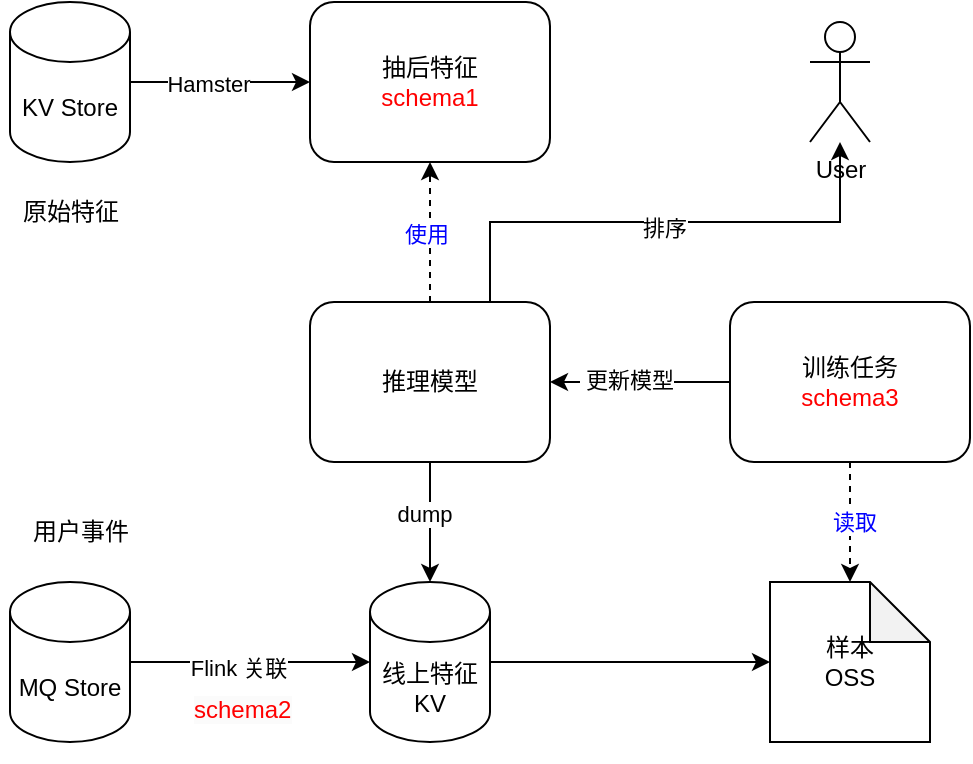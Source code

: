<mxfile version="24.8.4">
  <diagram name="Page-1" id="qXRbhmsQQ-WjkEqmQHUM">
    <mxGraphModel dx="1026" dy="651" grid="1" gridSize="10" guides="1" tooltips="1" connect="1" arrows="1" fold="1" page="1" pageScale="1" pageWidth="850" pageHeight="1100" math="0" shadow="0">
      <root>
        <mxCell id="0" />
        <mxCell id="1" parent="0" />
        <mxCell id="yvtifQjkQSGxJQIHdGsD-57" value="" style="edgeStyle=orthogonalEdgeStyle;rounded=0;orthogonalLoop=1;jettySize=auto;html=1;" edge="1" parent="1" source="yvtifQjkQSGxJQIHdGsD-2" target="yvtifQjkQSGxJQIHdGsD-6">
          <mxGeometry relative="1" as="geometry" />
        </mxCell>
        <mxCell id="yvtifQjkQSGxJQIHdGsD-59" value="Hamster" style="edgeLabel;html=1;align=center;verticalAlign=middle;resizable=0;points=[];" vertex="1" connectable="0" parent="yvtifQjkQSGxJQIHdGsD-57">
          <mxGeometry x="-0.133" y="-1" relative="1" as="geometry">
            <mxPoint as="offset" />
          </mxGeometry>
        </mxCell>
        <mxCell id="yvtifQjkQSGxJQIHdGsD-2" value="KV Store" style="shape=cylinder3;whiteSpace=wrap;html=1;boundedLbl=1;backgroundOutline=1;size=15;" vertex="1" parent="1">
          <mxGeometry x="210" y="220" width="60" height="80" as="geometry" />
        </mxCell>
        <mxCell id="yvtifQjkQSGxJQIHdGsD-4" value="原始特征" style="text;html=1;align=center;verticalAlign=middle;resizable=0;points=[];autosize=1;strokeColor=none;fillColor=none;" vertex="1" parent="1">
          <mxGeometry x="205" y="310" width="70" height="30" as="geometry" />
        </mxCell>
        <mxCell id="yvtifQjkQSGxJQIHdGsD-6" value="抽后特征&lt;div&gt;&lt;font color=&quot;#ff0000&quot;&gt;schema1&lt;/font&gt;&lt;/div&gt;" style="rounded=1;whiteSpace=wrap;html=1;" vertex="1" parent="1">
          <mxGeometry x="360" y="220" width="120" height="80" as="geometry" />
        </mxCell>
        <mxCell id="yvtifQjkQSGxJQIHdGsD-13" style="edgeStyle=orthogonalEdgeStyle;rounded=0;orthogonalLoop=1;jettySize=auto;html=1;exitX=0.5;exitY=0;exitDx=0;exitDy=0;entryX=0.5;entryY=1;entryDx=0;entryDy=0;dashed=1;" edge="1" parent="1" source="yvtifQjkQSGxJQIHdGsD-12" target="yvtifQjkQSGxJQIHdGsD-6">
          <mxGeometry relative="1" as="geometry" />
        </mxCell>
        <mxCell id="yvtifQjkQSGxJQIHdGsD-14" value="&lt;font color=&quot;#0000ff&quot;&gt;使用&lt;/font&gt;" style="edgeLabel;html=1;align=center;verticalAlign=middle;resizable=0;points=[];" vertex="1" connectable="0" parent="yvtifQjkQSGxJQIHdGsD-13">
          <mxGeometry x="-0.025" y="2" relative="1" as="geometry">
            <mxPoint as="offset" />
          </mxGeometry>
        </mxCell>
        <mxCell id="yvtifQjkQSGxJQIHdGsD-17" style="edgeStyle=orthogonalEdgeStyle;rounded=0;orthogonalLoop=1;jettySize=auto;html=1;exitX=0.5;exitY=1;exitDx=0;exitDy=0;entryX=0.5;entryY=0;entryDx=0;entryDy=0;" edge="1" parent="1" source="yvtifQjkQSGxJQIHdGsD-12">
          <mxGeometry relative="1" as="geometry">
            <mxPoint x="420" y="510" as="targetPoint" />
          </mxGeometry>
        </mxCell>
        <mxCell id="yvtifQjkQSGxJQIHdGsD-39" value="dump" style="edgeLabel;html=1;align=center;verticalAlign=middle;resizable=0;points=[];" vertex="1" connectable="0" parent="yvtifQjkQSGxJQIHdGsD-17">
          <mxGeometry x="-0.16" y="-3" relative="1" as="geometry">
            <mxPoint as="offset" />
          </mxGeometry>
        </mxCell>
        <mxCell id="yvtifQjkQSGxJQIHdGsD-38" style="edgeStyle=orthogonalEdgeStyle;rounded=0;orthogonalLoop=1;jettySize=auto;html=1;exitX=0.75;exitY=0;exitDx=0;exitDy=0;" edge="1" parent="1" source="yvtifQjkQSGxJQIHdGsD-12" target="yvtifQjkQSGxJQIHdGsD-27">
          <mxGeometry relative="1" as="geometry">
            <mxPoint x="590" y="300" as="targetPoint" />
          </mxGeometry>
        </mxCell>
        <mxCell id="yvtifQjkQSGxJQIHdGsD-44" value="排序" style="edgeLabel;html=1;align=center;verticalAlign=middle;resizable=0;points=[];" vertex="1" connectable="0" parent="yvtifQjkQSGxJQIHdGsD-38">
          <mxGeometry x="-0.016" y="-2" relative="1" as="geometry">
            <mxPoint x="1" y="1" as="offset" />
          </mxGeometry>
        </mxCell>
        <mxCell id="yvtifQjkQSGxJQIHdGsD-12" value="推理模型" style="rounded=1;whiteSpace=wrap;html=1;" vertex="1" parent="1">
          <mxGeometry x="360" y="370" width="120" height="80" as="geometry" />
        </mxCell>
        <mxCell id="yvtifQjkQSGxJQIHdGsD-27" value="User" style="shape=umlActor;verticalLabelPosition=bottom;verticalAlign=top;html=1;outlineConnect=0;" vertex="1" parent="1">
          <mxGeometry x="610" y="230" width="30" height="60" as="geometry" />
        </mxCell>
        <mxCell id="yvtifQjkQSGxJQIHdGsD-30" value="&lt;span style=&quot;color: rgb(255, 0, 0); font-family: Helvetica; font-size: 12px; font-style: normal; font-variant-ligatures: normal; font-variant-caps: normal; font-weight: 400; letter-spacing: normal; orphans: 2; text-align: center; text-indent: 0px; text-transform: none; widows: 2; word-spacing: 0px; -webkit-text-stroke-width: 0px; white-space: normal; background-color: rgb(251, 251, 251); text-decoration-thickness: initial; text-decoration-style: initial; text-decoration-color: initial; display: inline !important; float: none;&quot;&gt;schema2&lt;/span&gt;" style="text;whiteSpace=wrap;html=1;" vertex="1" parent="1">
          <mxGeometry x="300" y="560" width="80" height="40" as="geometry" />
        </mxCell>
        <mxCell id="yvtifQjkQSGxJQIHdGsD-37" value="" style="edgeStyle=orthogonalEdgeStyle;rounded=0;orthogonalLoop=1;jettySize=auto;html=1;" edge="1" parent="1" source="yvtifQjkQSGxJQIHdGsD-32" target="yvtifQjkQSGxJQIHdGsD-12">
          <mxGeometry relative="1" as="geometry" />
        </mxCell>
        <mxCell id="yvtifQjkQSGxJQIHdGsD-40" value="&amp;nbsp;更新模型" style="edgeLabel;html=1;align=center;verticalAlign=middle;resizable=0;points=[];" vertex="1" connectable="0" parent="yvtifQjkQSGxJQIHdGsD-37">
          <mxGeometry x="0.156" y="-1" relative="1" as="geometry">
            <mxPoint as="offset" />
          </mxGeometry>
        </mxCell>
        <mxCell id="yvtifQjkQSGxJQIHdGsD-32" value="训练任务&lt;div&gt;&lt;span style=&quot;color: rgb(255, 0, 0);&quot;&gt;schema3&lt;/span&gt;&lt;br&gt;&lt;/div&gt;" style="rounded=1;whiteSpace=wrap;html=1;" vertex="1" parent="1">
          <mxGeometry x="570" y="370" width="120" height="80" as="geometry" />
        </mxCell>
        <mxCell id="yvtifQjkQSGxJQIHdGsD-56" value="" style="edgeStyle=orthogonalEdgeStyle;rounded=0;orthogonalLoop=1;jettySize=auto;html=1;" edge="1" parent="1" source="yvtifQjkQSGxJQIHdGsD-47" target="yvtifQjkQSGxJQIHdGsD-49">
          <mxGeometry relative="1" as="geometry" />
        </mxCell>
        <mxCell id="yvtifQjkQSGxJQIHdGsD-60" value="Flink 关联" style="edgeLabel;html=1;align=center;verticalAlign=middle;resizable=0;points=[];" vertex="1" connectable="0" parent="yvtifQjkQSGxJQIHdGsD-56">
          <mxGeometry x="-0.1" y="-3" relative="1" as="geometry">
            <mxPoint as="offset" />
          </mxGeometry>
        </mxCell>
        <mxCell id="yvtifQjkQSGxJQIHdGsD-47" value="MQ Store" style="shape=cylinder3;whiteSpace=wrap;html=1;boundedLbl=1;backgroundOutline=1;size=15;" vertex="1" parent="1">
          <mxGeometry x="210" y="510" width="60" height="80" as="geometry" />
        </mxCell>
        <mxCell id="yvtifQjkQSGxJQIHdGsD-48" value="用户事件" style="text;html=1;align=center;verticalAlign=middle;resizable=0;points=[];autosize=1;strokeColor=none;fillColor=none;" vertex="1" parent="1">
          <mxGeometry x="210" y="470" width="70" height="30" as="geometry" />
        </mxCell>
        <mxCell id="yvtifQjkQSGxJQIHdGsD-52" value="" style="edgeStyle=orthogonalEdgeStyle;rounded=0;orthogonalLoop=1;jettySize=auto;html=1;" edge="1" parent="1" source="yvtifQjkQSGxJQIHdGsD-49" target="yvtifQjkQSGxJQIHdGsD-51">
          <mxGeometry relative="1" as="geometry" />
        </mxCell>
        <mxCell id="yvtifQjkQSGxJQIHdGsD-49" value="线上特征KV" style="shape=cylinder3;whiteSpace=wrap;html=1;boundedLbl=1;backgroundOutline=1;size=15;" vertex="1" parent="1">
          <mxGeometry x="390" y="510" width="60" height="80" as="geometry" />
        </mxCell>
        <mxCell id="yvtifQjkQSGxJQIHdGsD-51" value="样本&lt;div&gt;OSS&lt;/div&gt;" style="shape=note;whiteSpace=wrap;html=1;backgroundOutline=1;darkOpacity=0.05;" vertex="1" parent="1">
          <mxGeometry x="590" y="510" width="80" height="80" as="geometry" />
        </mxCell>
        <mxCell id="yvtifQjkQSGxJQIHdGsD-53" style="edgeStyle=orthogonalEdgeStyle;rounded=0;orthogonalLoop=1;jettySize=auto;html=1;exitX=0.5;exitY=1;exitDx=0;exitDy=0;entryX=0.5;entryY=0;entryDx=0;entryDy=0;dashed=1;entryPerimeter=0;" edge="1" parent="1" source="yvtifQjkQSGxJQIHdGsD-32" target="yvtifQjkQSGxJQIHdGsD-51">
          <mxGeometry relative="1" as="geometry">
            <mxPoint x="430" y="380" as="sourcePoint" />
            <mxPoint x="430" y="310" as="targetPoint" />
          </mxGeometry>
        </mxCell>
        <mxCell id="yvtifQjkQSGxJQIHdGsD-54" value="&lt;font color=&quot;#0000ff&quot;&gt;读取&lt;/font&gt;" style="edgeLabel;html=1;align=center;verticalAlign=middle;resizable=0;points=[];" vertex="1" connectable="0" parent="yvtifQjkQSGxJQIHdGsD-53">
          <mxGeometry x="-0.025" y="2" relative="1" as="geometry">
            <mxPoint as="offset" />
          </mxGeometry>
        </mxCell>
      </root>
    </mxGraphModel>
  </diagram>
</mxfile>
